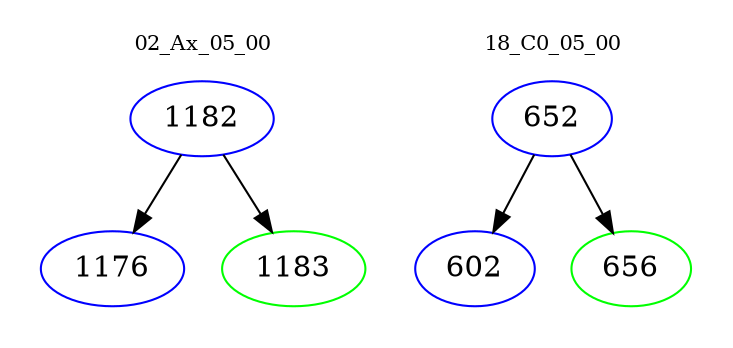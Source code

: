 digraph{
subgraph cluster_0 {
color = white
label = "02_Ax_05_00";
fontsize=10;
T0_1182 [label="1182", color="blue"]
T0_1182 -> T0_1176 [color="black"]
T0_1176 [label="1176", color="blue"]
T0_1182 -> T0_1183 [color="black"]
T0_1183 [label="1183", color="green"]
}
subgraph cluster_1 {
color = white
label = "18_C0_05_00";
fontsize=10;
T1_652 [label="652", color="blue"]
T1_652 -> T1_602 [color="black"]
T1_602 [label="602", color="blue"]
T1_652 -> T1_656 [color="black"]
T1_656 [label="656", color="green"]
}
}
